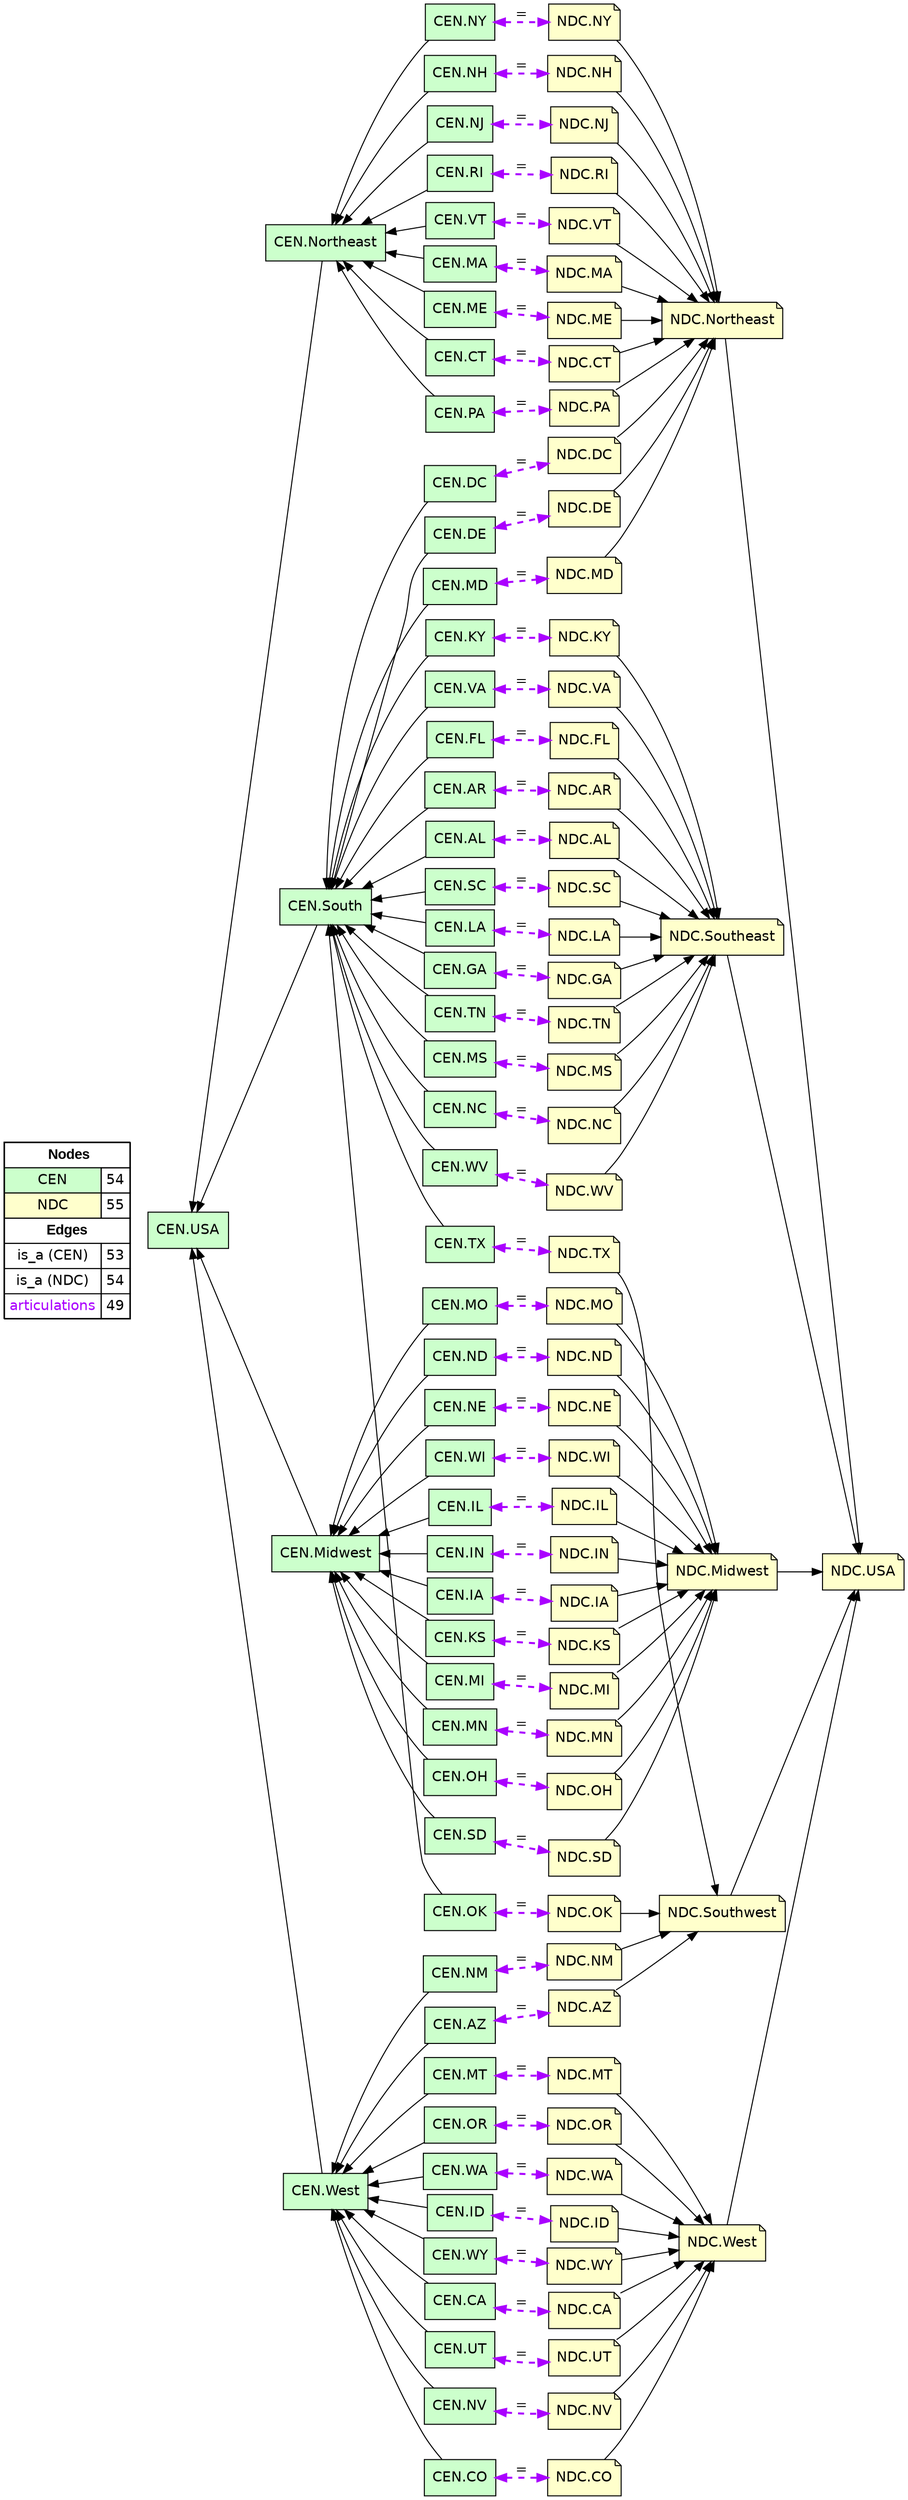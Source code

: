 digraph{
rankdir=LR
node[shape=circle style=filled fillcolor="#FFFFFF"] 
node[shape=box style=filled fillcolor="#CCFFCC" fontname="helvetica"] 
"CEN.IL"
"CEN.IN"
"CEN.RI"
"CEN.IA"
"CEN.WV"
"CEN.KS"
"CEN.KY"
"CEN.TX"
"CEN.Northeast"
"CEN.South"
"CEN.ID"
"CEN.TN"
"CEN.WY"
"CEN.VT"
"CEN.MS"
"CEN.MT"
"CEN.MA"
"CEN.USA"
"CEN.ME"
"CEN.MD"
"CEN.MI"
"CEN.MN"
"CEN.DC"
"CEN.DE"
"CEN.OR"
"CEN.OH"
"CEN.VA"
"CEN.FL"
"CEN.AR"
"CEN.AZ"
"CEN.AL"
"CEN.OK"
"CEN.CT"
"CEN.CO"
"CEN.CA"
"CEN.SD"
"CEN.SC"
"CEN.Midwest"
"CEN.LA"
"CEN.MO"
"CEN.UT"
"CEN.GA"
"CEN.PA"
"CEN.West"
"CEN.NY"
"CEN.NV"
"CEN.NM"
"CEN.WA"
"CEN.NH"
"CEN.NJ"
"CEN.ND"
"CEN.NE"
"CEN.WI"
"CEN.NC"
node[shape=circle style=filled fillcolor="#FFFFFF"] 
node[shape=note style=filled fillcolor="#FFFFCC" fontname="helvetica"] 
"NDC.ID"
"NDC.IA"
"NDC.IL"
"NDC.IN"
"NDC.PA"
"NDC.Southeast"
"NDC.GA"
"NDC.NV"
"NDC.NY"
"NDC.NE"
"NDC.ND"
"NDC.NC"
"NDC.NM"
"NDC.NH"
"NDC.NJ"
"NDC.WY"
"NDC.WV"
"NDC.WI"
"NDC.WA"
"NDC.LA"
"NDC.UT"
"NDC.CT"
"NDC.CA"
"NDC.CO"
"NDC.West"
"NDC.Northeast"
"NDC.SD"
"NDC.AZ"
"NDC.AR"
"NDC.AL"
"NDC.VT"
"NDC.VA"
"NDC.OR"
"NDC.OK"
"NDC.OH"
"NDC.TN"
"NDC.FL"
"NDC.ME"
"NDC.MS"
"NDC.MT"
"NDC.MA"
"NDC.MD"
"NDC.MI"
"NDC.TX"
"NDC.MN"
"NDC.MO"
"NDC.SC"
"NDC.Midwest"
"NDC.RI"
"NDC.Southwest"
"NDC.DE"
"NDC.DC"
"NDC.KY"
"NDC.KS"
"NDC.USA"
edge[style=solid color="#000000" constraint=true penwidth=1 dir=forward]
edge[style=solid color="#000000" constraint=true penwidth=1 dir=forward]
"CEN.South" -> "CEN.VA" [dir=back]
"CEN.West" -> "CEN.UT" [dir=back]
"CEN.South" -> "CEN.GA" [dir=back]
"CEN.Midwest" -> "CEN.KS" [dir=back]
"CEN.Midwest" -> "CEN.ND" [dir=back]
"CEN.Midwest" -> "CEN.SD" [dir=back]
"CEN.Northeast" -> "CEN.NY" [dir=back]
"CEN.Northeast" -> "CEN.CT" [dir=back]
"CEN.Midwest" -> "CEN.IA" [dir=back]
"CEN.West" -> "CEN.MT" [dir=back]
"CEN.West" -> "CEN.CO" [dir=back]
"CEN.South" -> "CEN.TN" [dir=back]
"CEN.Northeast" -> "CEN.PA" [dir=back]
"CEN.Northeast" -> "CEN.VT" [dir=back]
"CEN.West" -> "CEN.NV" [dir=back]
"CEN.Northeast" -> "CEN.NH" [dir=back]
"CEN.South" -> "CEN.MD" [dir=back]
"CEN.USA" -> "CEN.Midwest" [dir=back]
"CEN.Midwest" -> "CEN.MI" [dir=back]
"CEN.South" -> "CEN.FL" [dir=back]
"CEN.Northeast" -> "CEN.NJ" [dir=back]
"CEN.Midwest" -> "CEN.MO" [dir=back]
"CEN.South" -> "CEN.DC" [dir=back]
"CEN.South" -> "CEN.DE" [dir=back]
"CEN.West" -> "CEN.NM" [dir=back]
"CEN.Midwest" -> "CEN.MN" [dir=back]
"CEN.South" -> "CEN.MS" [dir=back]
"CEN.South" -> "CEN.LA" [dir=back]
"CEN.Northeast" -> "CEN.RI" [dir=back]
"CEN.Midwest" -> "CEN.IN" [dir=back]
"CEN.West" -> "CEN.WA" [dir=back]
"CEN.South" -> "CEN.KY" [dir=back]
"CEN.West" -> "CEN.CA" [dir=back]
"CEN.West" -> "CEN.WY" [dir=back]
"CEN.South" -> "CEN.OK" [dir=back]
"CEN.Midwest" -> "CEN.NE" [dir=back]
"CEN.West" -> "CEN.ID" [dir=back]
"CEN.USA" -> "CEN.South" [dir=back]
"CEN.South" -> "CEN.AR" [dir=back]
"CEN.Midwest" -> "CEN.IL" [dir=back]
"CEN.Midwest" -> "CEN.OH" [dir=back]
"CEN.West" -> "CEN.OR" [dir=back]
"CEN.South" -> "CEN.NC" [dir=back]
"CEN.Northeast" -> "CEN.MA" [dir=back]
"CEN.South" -> "CEN.WV" [dir=back]
"CEN.Midwest" -> "CEN.WI" [dir=back]
"CEN.South" -> "CEN.SC" [dir=back]
"CEN.South" -> "CEN.TX" [dir=back]
"CEN.South" -> "CEN.AL" [dir=back]
"CEN.Northeast" -> "CEN.ME" [dir=back]
"CEN.USA" -> "CEN.West" [dir=back]
"CEN.USA" -> "CEN.Northeast" [dir=back]
"CEN.West" -> "CEN.AZ" [dir=back]
edge[style=solid color="#000000" constraint=true penwidth=1 dir=forward]
edge[style=solid color="#000000" constraint=true penwidth=1 dir=forward]
"NDC.VT" -> "NDC.Northeast"
"NDC.MI" -> "NDC.Midwest"
"NDC.TX" -> "NDC.Southwest"
"NDC.ID" -> "NDC.West"
"NDC.NM" -> "NDC.Southwest"
"NDC.West" -> "NDC.USA"
"NDC.VA" -> "NDC.Southeast"
"NDC.SD" -> "NDC.Midwest"
"NDC.NY" -> "NDC.Northeast"
"NDC.AZ" -> "NDC.Southwest"
"NDC.SC" -> "NDC.Southeast"
"NDC.ME" -> "NDC.Northeast"
"NDC.MT" -> "NDC.West"
"NDC.DC" -> "NDC.Northeast"
"NDC.WY" -> "NDC.West"
"NDC.WV" -> "NDC.Southeast"
"NDC.LA" -> "NDC.Southeast"
"NDC.IL" -> "NDC.Midwest"
"NDC.AL" -> "NDC.Southeast"
"NDC.CT" -> "NDC.Northeast"
"NDC.IN" -> "NDC.Midwest"
"NDC.NV" -> "NDC.West"
"NDC.CA" -> "NDC.West"
"NDC.KS" -> "NDC.Midwest"
"NDC.DE" -> "NDC.Northeast"
"NDC.Midwest" -> "NDC.USA"
"NDC.UT" -> "NDC.West"
"NDC.NJ" -> "NDC.Northeast"
"NDC.MO" -> "NDC.Midwest"
"NDC.OK" -> "NDC.Southwest"
"NDC.NE" -> "NDC.Midwest"
"NDC.FL" -> "NDC.Southeast"
"NDC.MS" -> "NDC.Southeast"
"NDC.AR" -> "NDC.Southeast"
"NDC.GA" -> "NDC.Southeast"
"NDC.CO" -> "NDC.West"
"NDC.KY" -> "NDC.Southeast"
"NDC.TN" -> "NDC.Southeast"
"NDC.NC" -> "NDC.Southeast"
"NDC.WA" -> "NDC.West"
"NDC.Northeast" -> "NDC.USA"
"NDC.PA" -> "NDC.Northeast"
"NDC.ND" -> "NDC.Midwest"
"NDC.MD" -> "NDC.Northeast"
"NDC.OH" -> "NDC.Midwest"
"NDC.WI" -> "NDC.Midwest"
"NDC.RI" -> "NDC.Northeast"
"NDC.Southeast" -> "NDC.USA"
"NDC.Southwest" -> "NDC.USA"
"NDC.OR" -> "NDC.West"
"NDC.MN" -> "NDC.Midwest"
"NDC.NH" -> "NDC.Northeast"
"NDC.IA" -> "NDC.Midwest"
"NDC.MA" -> "NDC.Northeast"
edge[style=solid color="#000000" constraint=true penwidth=1 dir=forward]
edge[style=dashed color="#AA00FF" constraint=true penwidth=2 dir=both]
"CEN.AL" -> "NDC.AL" [label="="]
"CEN.CO" -> "NDC.CO" [label="="]
"CEN.PA" -> "NDC.PA" [label="="]
"CEN.ND" -> "NDC.ND" [label="="]
"CEN.KY" -> "NDC.KY" [label="="]
"CEN.SD" -> "NDC.SD" [label="="]
"CEN.DC" -> "NDC.DC" [label="="]
"CEN.WI" -> "NDC.WI" [label="="]
"CEN.MT" -> "NDC.MT" [label="="]
"CEN.GA" -> "NDC.GA" [label="="]
"CEN.CT" -> "NDC.CT" [label="="]
"CEN.NE" -> "NDC.NE" [label="="]
"CEN.WA" -> "NDC.WA" [label="="]
"CEN.AZ" -> "NDC.AZ" [label="="]
"CEN.MS" -> "NDC.MS" [label="="]
"CEN.AR" -> "NDC.AR" [label="="]
"CEN.OR" -> "NDC.OR" [label="="]
"CEN.MD" -> "NDC.MD" [label="="]
"CEN.LA" -> "NDC.LA" [label="="]
"CEN.NH" -> "NDC.NH" [label="="]
"CEN.WV" -> "NDC.WV" [label="="]
"CEN.MA" -> "NDC.MA" [label="="]
"CEN.SC" -> "NDC.SC" [label="="]
"CEN.IA" -> "NDC.IA" [label="="]
"CEN.IL" -> "NDC.IL" [label="="]
"CEN.TX" -> "NDC.TX" [label="="]
"CEN.NY" -> "NDC.NY" [label="="]
"CEN.NM" -> "NDC.NM" [label="="]
"CEN.NC" -> "NDC.NC" [label="="]
"CEN.TN" -> "NDC.TN" [label="="]
"CEN.DE" -> "NDC.DE" [label="="]
"CEN.VA" -> "NDC.VA" [label="="]
"CEN.MO" -> "NDC.MO" [label="="]
"CEN.IN" -> "NDC.IN" [label="="]
"CEN.MN" -> "NDC.MN" [label="="]
"CEN.UT" -> "NDC.UT" [label="="]
"CEN.VT" -> "NDC.VT" [label="="]
"CEN.WY" -> "NDC.WY" [label="="]
"CEN.MI" -> "NDC.MI" [label="="]
"CEN.KS" -> "NDC.KS" [label="="]
"CEN.NV" -> "NDC.NV" [label="="]
"CEN.ID" -> "NDC.ID" [label="="]
"CEN.ME" -> "NDC.ME" [label="="]
"CEN.OK" -> "NDC.OK" [label="="]
"CEN.CA" -> "NDC.CA" [label="="]
"CEN.FL" -> "NDC.FL" [label="="]
"CEN.RI" -> "NDC.RI" [label="="]
"CEN.OH" -> "NDC.OH" [label="="]
"CEN.NJ" -> "NDC.NJ" [label="="]
node[shape=box] 
{rank=source Legend [fillcolor= white margin=0 label=< 
 <TABLE BORDER="0" CELLBORDER="1" CELLSPACING="0" CELLPADDING="4"> 
<TR> <TD COLSPAN="2"><font face="Arial Black"> Nodes</font></TD> </TR> 
<TR> 
 <TD bgcolor="#CCFFCC" fontname="helvetica">CEN</TD> 
 <TD>54</TD> 
 </TR> 
<TR> 
 <TD bgcolor="#FFFFCC" fontname="helvetica">NDC</TD> 
 <TD>55</TD> 
 </TR> 
<TR> <TD COLSPAN="2"><font face = "Arial Black"> Edges </font></TD> </TR> 
<TR> 
 <TD><font color ="#000000">is_a (CEN)</font></TD><TD>53</TD>
</TR>
<TR> 
 <TD><font color ="#000000">is_a (NDC)</font></TD><TD>54</TD>
</TR>
<TR> 
 <TD><font color ="#AA00FF">articulations</font></TD><TD>49</TD>
</TR>
</TABLE> 
 >] } 
}